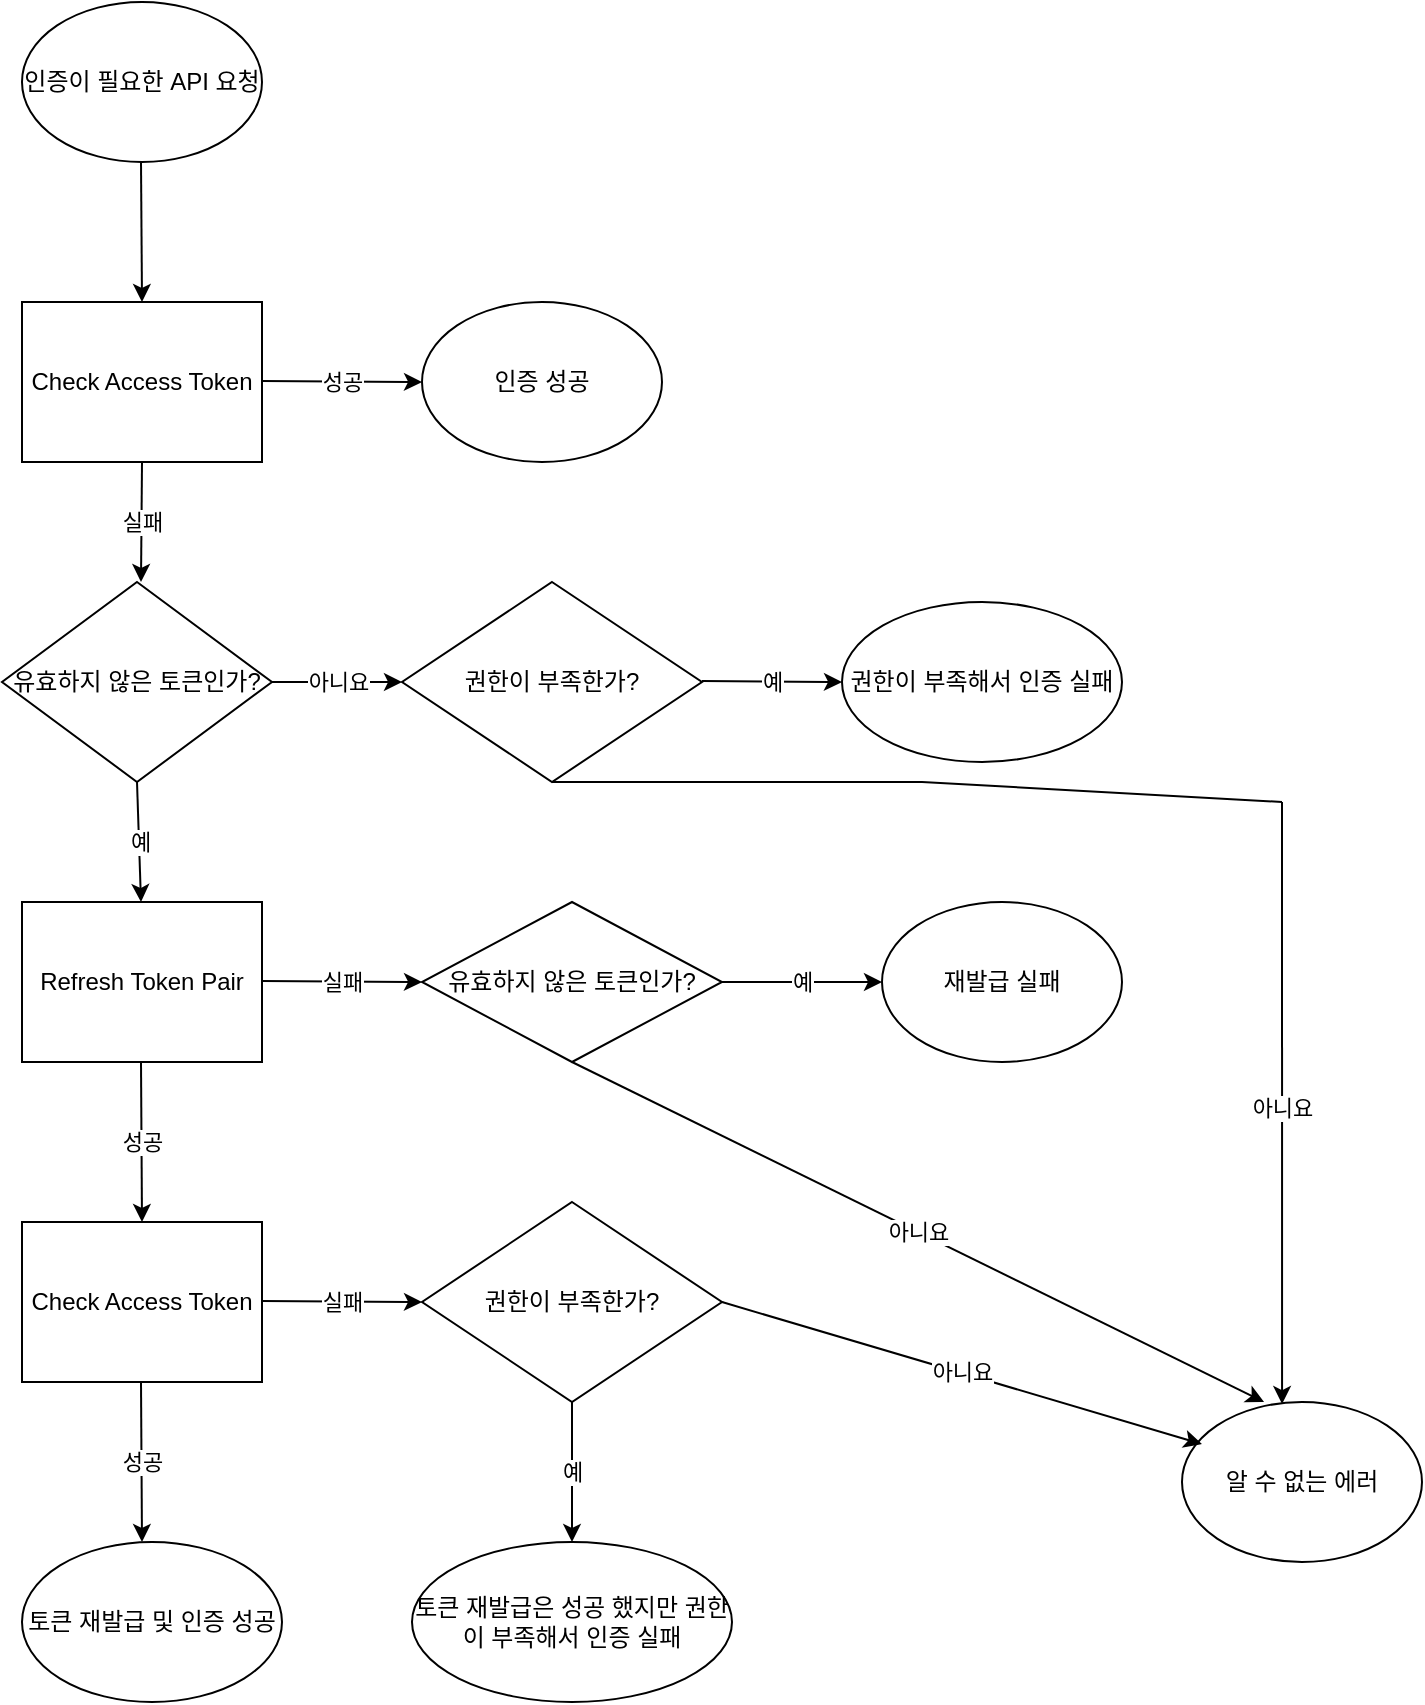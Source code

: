<mxfile version="16.5.6" type="device"><diagram id="N-CSTPkpetuqbek1Aq72" name="Page-1"><mxGraphModel dx="833" dy="911" grid="1" gridSize="10" guides="1" tooltips="1" connect="1" arrows="1" fold="1" page="1" pageScale="1" pageWidth="827" pageHeight="1169" math="0" shadow="0"><root><mxCell id="0"/><mxCell id="1" parent="0"/><mxCell id="whUOaqWRtepq6gW0lKgK-2" value="인증이 필요한 API 요청" style="ellipse;whiteSpace=wrap;html=1;" vertex="1" parent="1"><mxGeometry x="90" y="80" width="120" height="80" as="geometry"/></mxCell><mxCell id="whUOaqWRtepq6gW0lKgK-11" value="유효하지 않은 토큰인가?" style="rhombus;whiteSpace=wrap;html=1;" vertex="1" parent="1"><mxGeometry x="80" y="370" width="135" height="100" as="geometry"/></mxCell><mxCell id="whUOaqWRtepq6gW0lKgK-21" value="아니요" style="endArrow=classic;html=1;rounded=0;entryX=0;entryY=0.5;entryDx=0;entryDy=0;exitX=1;exitY=0.5;exitDx=0;exitDy=0;" edge="1" parent="1" source="whUOaqWRtepq6gW0lKgK-11" target="whUOaqWRtepq6gW0lKgK-58"><mxGeometry relative="1" as="geometry"><mxPoint x="215" y="409.5" as="sourcePoint"/><mxPoint x="280" y="410" as="targetPoint"/></mxGeometry></mxCell><mxCell id="whUOaqWRtepq6gW0lKgK-26" value="" style="endArrow=classic;html=1;rounded=0;exitX=0.5;exitY=1;exitDx=0;exitDy=0;" edge="1" parent="1" source="whUOaqWRtepq6gW0lKgK-11"><mxGeometry relative="1" as="geometry"><mxPoint x="149.5" y="470" as="sourcePoint"/><mxPoint x="149.5" y="530" as="targetPoint"/></mxGeometry></mxCell><mxCell id="whUOaqWRtepq6gW0lKgK-27" value="예" style="edgeLabel;resizable=0;html=1;align=center;verticalAlign=middle;" connectable="0" vertex="1" parent="whUOaqWRtepq6gW0lKgK-26"><mxGeometry relative="1" as="geometry"/></mxCell><mxCell id="whUOaqWRtepq6gW0lKgK-30" value="Refresh Token Pair" style="rounded=0;whiteSpace=wrap;html=1;" vertex="1" parent="1"><mxGeometry x="90" y="530" width="120" height="80" as="geometry"/></mxCell><mxCell id="whUOaqWRtepq6gW0lKgK-31" value="유효하지 않은 토큰인가?" style="rhombus;whiteSpace=wrap;html=1;" vertex="1" parent="1"><mxGeometry x="290" y="530" width="150" height="80" as="geometry"/></mxCell><mxCell id="whUOaqWRtepq6gW0lKgK-34" value="" style="endArrow=classic;html=1;rounded=0;" edge="1" parent="1" target="whUOaqWRtepq6gW0lKgK-39"><mxGeometry relative="1" as="geometry"><mxPoint x="440" y="570" as="sourcePoint"/><mxPoint x="495" y="570" as="targetPoint"/></mxGeometry></mxCell><mxCell id="whUOaqWRtepq6gW0lKgK-35" value="예" style="edgeLabel;resizable=0;html=1;align=center;verticalAlign=middle;" connectable="0" vertex="1" parent="whUOaqWRtepq6gW0lKgK-34"><mxGeometry relative="1" as="geometry"/></mxCell><mxCell id="whUOaqWRtepq6gW0lKgK-37" value="" style="endArrow=classic;html=1;rounded=0;entryX=0.342;entryY=0;entryDx=0;entryDy=0;entryPerimeter=0;exitX=0.5;exitY=1;exitDx=0;exitDy=0;" edge="1" parent="1" source="whUOaqWRtepq6gW0lKgK-31" target="whUOaqWRtepq6gW0lKgK-42"><mxGeometry relative="1" as="geometry"><mxPoint x="650" y="640" as="sourcePoint"/><mxPoint x="640" y="640" as="targetPoint"/></mxGeometry></mxCell><mxCell id="whUOaqWRtepq6gW0lKgK-38" value="아니요" style="edgeLabel;resizable=0;html=1;align=center;verticalAlign=middle;" connectable="0" vertex="1" parent="whUOaqWRtepq6gW0lKgK-37"><mxGeometry relative="1" as="geometry"/></mxCell><mxCell id="whUOaqWRtepq6gW0lKgK-39" value="재발급 실패" style="ellipse;whiteSpace=wrap;html=1;" vertex="1" parent="1"><mxGeometry x="520" y="530" width="120" height="80" as="geometry"/></mxCell><mxCell id="whUOaqWRtepq6gW0lKgK-40" value="" style="endArrow=classic;html=1;rounded=0;" edge="1" parent="1"><mxGeometry relative="1" as="geometry"><mxPoint x="210" y="569.5" as="sourcePoint"/><mxPoint x="290" y="570" as="targetPoint"/></mxGeometry></mxCell><mxCell id="whUOaqWRtepq6gW0lKgK-41" value="실패" style="edgeLabel;resizable=0;html=1;align=center;verticalAlign=middle;" connectable="0" vertex="1" parent="whUOaqWRtepq6gW0lKgK-40"><mxGeometry relative="1" as="geometry"/></mxCell><mxCell id="whUOaqWRtepq6gW0lKgK-42" value="알 수 없는 에러" style="ellipse;whiteSpace=wrap;html=1;" vertex="1" parent="1"><mxGeometry x="670" y="780" width="120" height="80" as="geometry"/></mxCell><mxCell id="whUOaqWRtepq6gW0lKgK-45" value="" style="endArrow=classic;html=1;rounded=0;" edge="1" parent="1"><mxGeometry relative="1" as="geometry"><mxPoint x="149.5" y="610" as="sourcePoint"/><mxPoint x="150" y="690" as="targetPoint"/></mxGeometry></mxCell><mxCell id="whUOaqWRtepq6gW0lKgK-46" value="성공" style="edgeLabel;resizable=0;html=1;align=center;verticalAlign=middle;" connectable="0" vertex="1" parent="whUOaqWRtepq6gW0lKgK-45"><mxGeometry relative="1" as="geometry"/></mxCell><mxCell id="whUOaqWRtepq6gW0lKgK-49" value="Check Access Token" style="rounded=0;whiteSpace=wrap;html=1;" vertex="1" parent="1"><mxGeometry x="90" y="230" width="120" height="80" as="geometry"/></mxCell><mxCell id="whUOaqWRtepq6gW0lKgK-50" value="성공" style="endArrow=classic;html=1;rounded=0;entryX=0;entryY=0.5;entryDx=0;entryDy=0;" edge="1" parent="1" target="whUOaqWRtepq6gW0lKgK-51"><mxGeometry relative="1" as="geometry"><mxPoint x="210" y="269.5" as="sourcePoint"/><mxPoint x="280" y="269.5" as="targetPoint"/></mxGeometry></mxCell><mxCell id="whUOaqWRtepq6gW0lKgK-51" value="인증 성공" style="ellipse;whiteSpace=wrap;html=1;" vertex="1" parent="1"><mxGeometry x="290" y="230" width="120" height="80" as="geometry"/></mxCell><mxCell id="whUOaqWRtepq6gW0lKgK-54" value="" style="endArrow=classic;html=1;rounded=0;exitX=0.5;exitY=1;exitDx=0;exitDy=0;" edge="1" parent="1" source="whUOaqWRtepq6gW0lKgK-49"><mxGeometry relative="1" as="geometry"><mxPoint x="149.5" y="339.5" as="sourcePoint"/><mxPoint x="149.5" y="370" as="targetPoint"/></mxGeometry></mxCell><mxCell id="whUOaqWRtepq6gW0lKgK-55" value="실패" style="edgeLabel;resizable=0;html=1;align=center;verticalAlign=middle;" connectable="0" vertex="1" parent="whUOaqWRtepq6gW0lKgK-54"><mxGeometry relative="1" as="geometry"/></mxCell><mxCell id="whUOaqWRtepq6gW0lKgK-58" value="권한이 부족한가?" style="rhombus;whiteSpace=wrap;html=1;" vertex="1" parent="1"><mxGeometry x="280" y="370" width="150" height="100" as="geometry"/></mxCell><mxCell id="whUOaqWRtepq6gW0lKgK-62" value="" style="endArrow=classic;html=1;rounded=0;" edge="1" parent="1"><mxGeometry relative="1" as="geometry"><mxPoint x="430" y="419.5" as="sourcePoint"/><mxPoint x="500" y="420" as="targetPoint"/></mxGeometry></mxCell><mxCell id="whUOaqWRtepq6gW0lKgK-63" value="예" style="edgeLabel;resizable=0;html=1;align=center;verticalAlign=middle;" connectable="0" vertex="1" parent="whUOaqWRtepq6gW0lKgK-62"><mxGeometry relative="1" as="geometry"/></mxCell><mxCell id="whUOaqWRtepq6gW0lKgK-64" value="권한이 부족해서 인증 실패" style="ellipse;whiteSpace=wrap;html=1;" vertex="1" parent="1"><mxGeometry x="500" y="380" width="140" height="80" as="geometry"/></mxCell><mxCell id="whUOaqWRtepq6gW0lKgK-69" value="" style="endArrow=none;html=1;rounded=0;exitX=0.5;exitY=1;exitDx=0;exitDy=0;" edge="1" parent="1" source="whUOaqWRtepq6gW0lKgK-58"><mxGeometry width="50" height="50" relative="1" as="geometry"><mxPoint x="360" y="480" as="sourcePoint"/><mxPoint x="720" y="480" as="targetPoint"/><Array as="points"><mxPoint x="540" y="470"/></Array></mxGeometry></mxCell><mxCell id="whUOaqWRtepq6gW0lKgK-70" value="아니요" style="endArrow=classic;html=1;rounded=0;entryX=0.417;entryY=0.013;entryDx=0;entryDy=0;entryPerimeter=0;" edge="1" parent="1" target="whUOaqWRtepq6gW0lKgK-42"><mxGeometry x="0.015" relative="1" as="geometry"><mxPoint x="720" y="480" as="sourcePoint"/><mxPoint x="720" y="550.5" as="targetPoint"/><mxPoint as="offset"/></mxGeometry></mxCell><mxCell id="whUOaqWRtepq6gW0lKgK-71" value="Check Access Token" style="rounded=0;whiteSpace=wrap;html=1;" vertex="1" parent="1"><mxGeometry x="90" y="690" width="120" height="80" as="geometry"/></mxCell><mxCell id="whUOaqWRtepq6gW0lKgK-72" value="권한이 부족한가?" style="rhombus;whiteSpace=wrap;html=1;" vertex="1" parent="1"><mxGeometry x="290" y="680" width="150" height="100" as="geometry"/></mxCell><mxCell id="whUOaqWRtepq6gW0lKgK-73" value="" style="endArrow=classic;html=1;rounded=0;exitX=0.5;exitY=1;exitDx=0;exitDy=0;entryX=0.5;entryY=0;entryDx=0;entryDy=0;" edge="1" parent="1" source="whUOaqWRtepq6gW0lKgK-72" target="whUOaqWRtepq6gW0lKgK-75"><mxGeometry relative="1" as="geometry"><mxPoint x="364.5" y="790" as="sourcePoint"/><mxPoint x="364.5" y="850" as="targetPoint"/></mxGeometry></mxCell><mxCell id="whUOaqWRtepq6gW0lKgK-74" value="예" style="edgeLabel;resizable=0;html=1;align=center;verticalAlign=middle;" connectable="0" vertex="1" parent="whUOaqWRtepq6gW0lKgK-73"><mxGeometry relative="1" as="geometry"/></mxCell><mxCell id="whUOaqWRtepq6gW0lKgK-75" value="토큰 재발급은 성공 했지만 권한이 부족해서 인증 실패" style="ellipse;whiteSpace=wrap;html=1;" vertex="1" parent="1"><mxGeometry x="285" y="850" width="160" height="80" as="geometry"/></mxCell><mxCell id="whUOaqWRtepq6gW0lKgK-78" value="" style="endArrow=classic;html=1;rounded=0;" edge="1" parent="1"><mxGeometry relative="1" as="geometry"><mxPoint x="210" y="729.5" as="sourcePoint"/><mxPoint x="290" y="730" as="targetPoint"/></mxGeometry></mxCell><mxCell id="whUOaqWRtepq6gW0lKgK-79" value="실패" style="edgeLabel;resizable=0;html=1;align=center;verticalAlign=middle;" connectable="0" vertex="1" parent="whUOaqWRtepq6gW0lKgK-78"><mxGeometry relative="1" as="geometry"/></mxCell><mxCell id="whUOaqWRtepq6gW0lKgK-81" value="아니요" style="endArrow=classic;html=1;rounded=0;entryX=0.083;entryY=0.263;entryDx=0;entryDy=0;entryPerimeter=0;exitX=1;exitY=0.5;exitDx=0;exitDy=0;" edge="1" parent="1" source="whUOaqWRtepq6gW0lKgK-72" target="whUOaqWRtepq6gW0lKgK-42"><mxGeometry relative="1" as="geometry"><mxPoint x="490" y="830" as="sourcePoint"/><mxPoint x="430" y="830.5" as="targetPoint"/></mxGeometry></mxCell><mxCell id="whUOaqWRtepq6gW0lKgK-82" value="" style="endArrow=classic;html=1;rounded=0;" edge="1" parent="1"><mxGeometry relative="1" as="geometry"><mxPoint x="149.5" y="770" as="sourcePoint"/><mxPoint x="150" y="850" as="targetPoint"/></mxGeometry></mxCell><mxCell id="whUOaqWRtepq6gW0lKgK-83" value="성공" style="edgeLabel;resizable=0;html=1;align=center;verticalAlign=middle;" connectable="0" vertex="1" parent="whUOaqWRtepq6gW0lKgK-82"><mxGeometry relative="1" as="geometry"/></mxCell><mxCell id="whUOaqWRtepq6gW0lKgK-84" value="토큰 재발급 및 인증 성공" style="ellipse;whiteSpace=wrap;html=1;" vertex="1" parent="1"><mxGeometry x="90" y="850" width="130" height="80" as="geometry"/></mxCell><mxCell id="whUOaqWRtepq6gW0lKgK-85" value="" style="endArrow=classic;html=1;rounded=0;" edge="1" parent="1"><mxGeometry width="50" height="50" relative="1" as="geometry"><mxPoint x="149.5" y="160" as="sourcePoint"/><mxPoint x="150" y="230" as="targetPoint"/></mxGeometry></mxCell></root></mxGraphModel></diagram></mxfile>